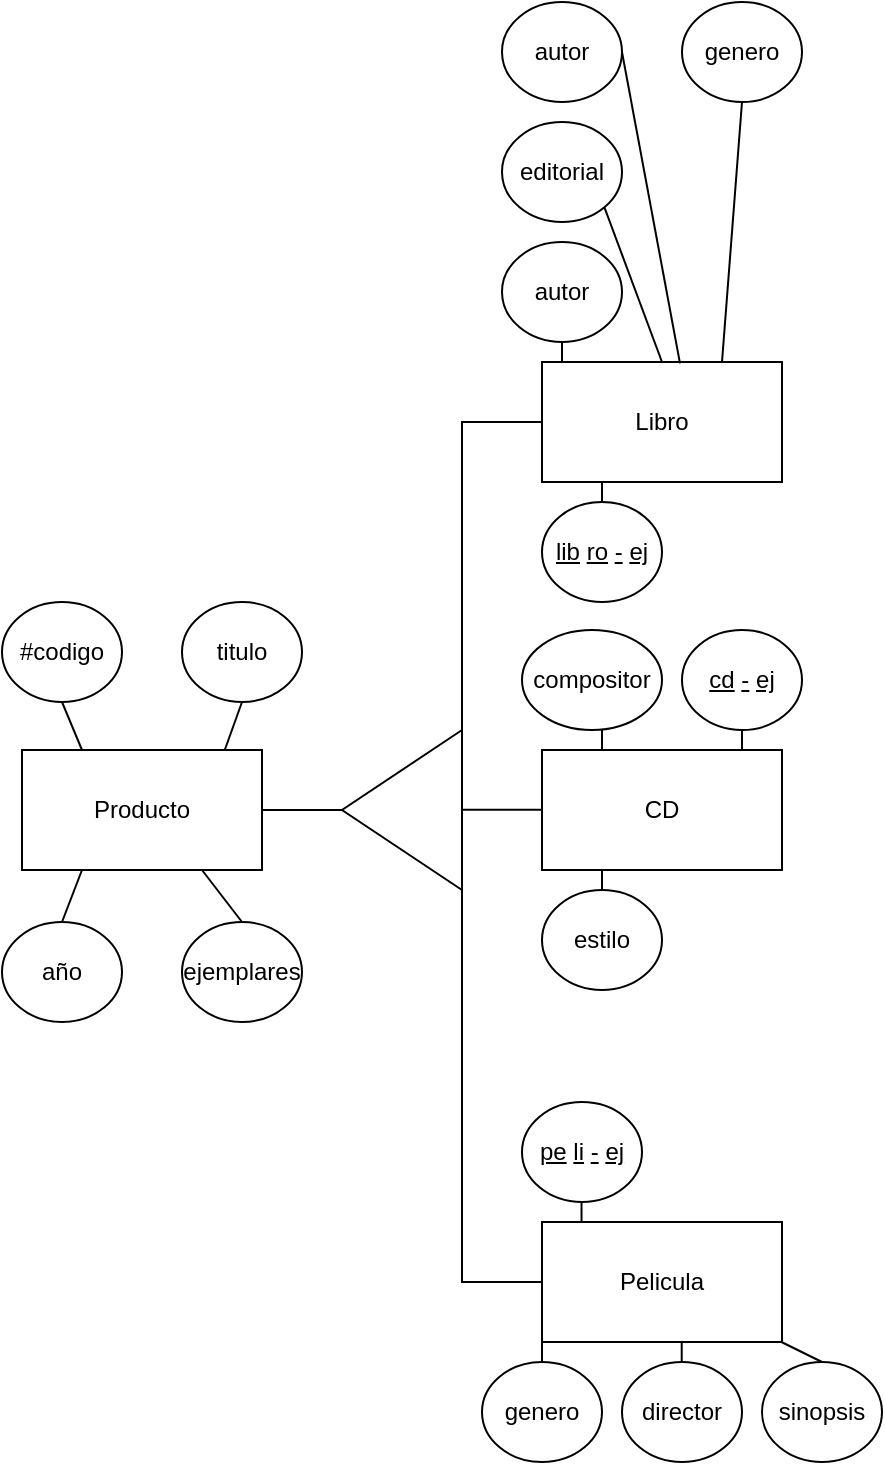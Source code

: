 <mxfile version="21.7.5" type="device">
  <diagram name="Página-1" id="ywVVEtQK6HPwL4mSwM6g">
    <mxGraphModel dx="525" dy="473" grid="1" gridSize="10" guides="1" tooltips="1" connect="1" arrows="1" fold="1" page="1" pageScale="1" pageWidth="1169" pageHeight="827" math="0" shadow="0">
      <root>
        <mxCell id="0" />
        <mxCell id="1" parent="0" />
        <mxCell id="ygGclzWGD8yxMTeT2dYh-1" value="Producto" style="rounded=0;whiteSpace=wrap;html=1;" vertex="1" parent="1">
          <mxGeometry x="50" y="384" width="120" height="60" as="geometry" />
        </mxCell>
        <mxCell id="ygGclzWGD8yxMTeT2dYh-2" value="CD" style="rounded=0;whiteSpace=wrap;html=1;" vertex="1" parent="1">
          <mxGeometry x="310" y="384" width="120" height="60" as="geometry" />
        </mxCell>
        <mxCell id="ygGclzWGD8yxMTeT2dYh-3" value="Libro" style="rounded=0;whiteSpace=wrap;html=1;" vertex="1" parent="1">
          <mxGeometry x="310" y="190" width="120" height="60" as="geometry" />
        </mxCell>
        <mxCell id="ygGclzWGD8yxMTeT2dYh-5" value="Pelicula" style="rounded=0;whiteSpace=wrap;html=1;" vertex="1" parent="1">
          <mxGeometry x="310" y="620" width="120" height="60" as="geometry" />
        </mxCell>
        <mxCell id="ygGclzWGD8yxMTeT2dYh-6" value="" style="triangle;whiteSpace=wrap;html=1;rotation=0;direction=west;" vertex="1" parent="1">
          <mxGeometry x="210" y="374" width="60" height="80" as="geometry" />
        </mxCell>
        <mxCell id="ygGclzWGD8yxMTeT2dYh-7" value="" style="endArrow=none;html=1;rounded=0;exitX=1;exitY=0.5;exitDx=0;exitDy=0;entryX=1;entryY=0.5;entryDx=0;entryDy=0;" edge="1" parent="1" source="ygGclzWGD8yxMTeT2dYh-1" target="ygGclzWGD8yxMTeT2dYh-6">
          <mxGeometry width="50" height="50" relative="1" as="geometry">
            <mxPoint x="420" y="450" as="sourcePoint" />
            <mxPoint x="470" y="400" as="targetPoint" />
          </mxGeometry>
        </mxCell>
        <mxCell id="ygGclzWGD8yxMTeT2dYh-8" value="" style="endArrow=none;html=1;rounded=0;entryX=0;entryY=0.5;entryDx=0;entryDy=0;exitX=0;exitY=0.696;exitDx=0;exitDy=0;exitPerimeter=0;" edge="1" parent="1" source="ygGclzWGD8yxMTeT2dYh-6" target="ygGclzWGD8yxMTeT2dYh-3">
          <mxGeometry width="50" height="50" relative="1" as="geometry">
            <mxPoint x="270" y="370" as="sourcePoint" />
            <mxPoint x="470" y="400" as="targetPoint" />
            <Array as="points">
              <mxPoint x="270" y="320" />
              <mxPoint x="270" y="220" />
            </Array>
          </mxGeometry>
        </mxCell>
        <mxCell id="ygGclzWGD8yxMTeT2dYh-9" value="" style="endArrow=none;html=1;rounded=0;exitX=1;exitY=0.5;exitDx=0;exitDy=0;entryX=1;entryY=0.5;entryDx=0;entryDy=0;" edge="1" parent="1">
          <mxGeometry width="50" height="50" relative="1" as="geometry">
            <mxPoint x="270" y="413.83" as="sourcePoint" />
            <mxPoint x="310" y="413.83" as="targetPoint" />
          </mxGeometry>
        </mxCell>
        <mxCell id="ygGclzWGD8yxMTeT2dYh-10" value="" style="endArrow=none;html=1;rounded=0;exitX=0;exitY=0.05;exitDx=0;exitDy=0;entryX=0;entryY=0.5;entryDx=0;entryDy=0;exitPerimeter=0;" edge="1" parent="1" source="ygGclzWGD8yxMTeT2dYh-6" target="ygGclzWGD8yxMTeT2dYh-5">
          <mxGeometry width="50" height="50" relative="1" as="geometry">
            <mxPoint x="270" y="507.83" as="sourcePoint" />
            <mxPoint x="310" y="507.83" as="targetPoint" />
            <Array as="points">
              <mxPoint x="270" y="508" />
              <mxPoint x="270" y="650" />
            </Array>
          </mxGeometry>
        </mxCell>
        <mxCell id="ygGclzWGD8yxMTeT2dYh-11" value="#codigo" style="ellipse;whiteSpace=wrap;html=1;" vertex="1" parent="1">
          <mxGeometry x="40" y="310" width="60" height="50" as="geometry" />
        </mxCell>
        <mxCell id="ygGclzWGD8yxMTeT2dYh-12" value="titulo" style="ellipse;whiteSpace=wrap;html=1;" vertex="1" parent="1">
          <mxGeometry x="130" y="310" width="60" height="50" as="geometry" />
        </mxCell>
        <mxCell id="ygGclzWGD8yxMTeT2dYh-14" value="año" style="ellipse;whiteSpace=wrap;html=1;" vertex="1" parent="1">
          <mxGeometry x="40" y="470" width="60" height="50" as="geometry" />
        </mxCell>
        <mxCell id="ygGclzWGD8yxMTeT2dYh-15" value="" style="endArrow=none;html=1;rounded=0;exitX=0.25;exitY=0;exitDx=0;exitDy=0;entryX=0.5;entryY=1;entryDx=0;entryDy=0;" edge="1" parent="1" source="ygGclzWGD8yxMTeT2dYh-1" target="ygGclzWGD8yxMTeT2dYh-11">
          <mxGeometry width="50" height="50" relative="1" as="geometry">
            <mxPoint x="170" y="390" as="sourcePoint" />
            <mxPoint x="220" y="340" as="targetPoint" />
          </mxGeometry>
        </mxCell>
        <mxCell id="ygGclzWGD8yxMTeT2dYh-16" value="" style="endArrow=none;html=1;rounded=0;exitX=0.846;exitY=-0.006;exitDx=0;exitDy=0;entryX=0.5;entryY=1;entryDx=0;entryDy=0;exitPerimeter=0;" edge="1" parent="1" source="ygGclzWGD8yxMTeT2dYh-1" target="ygGclzWGD8yxMTeT2dYh-12">
          <mxGeometry width="50" height="50" relative="1" as="geometry">
            <mxPoint x="130" y="384" as="sourcePoint" />
            <mxPoint x="120" y="360" as="targetPoint" />
          </mxGeometry>
        </mxCell>
        <mxCell id="ygGclzWGD8yxMTeT2dYh-17" value="" style="endArrow=none;html=1;rounded=0;exitX=0.5;exitY=0;exitDx=0;exitDy=0;entryX=0.25;entryY=1;entryDx=0;entryDy=0;" edge="1" parent="1" source="ygGclzWGD8yxMTeT2dYh-14" target="ygGclzWGD8yxMTeT2dYh-1">
          <mxGeometry width="50" height="50" relative="1" as="geometry">
            <mxPoint x="90" y="394" as="sourcePoint" />
            <mxPoint x="80" y="370" as="targetPoint" />
          </mxGeometry>
        </mxCell>
        <mxCell id="ygGclzWGD8yxMTeT2dYh-19" value="ejemplares" style="ellipse;whiteSpace=wrap;html=1;" vertex="1" parent="1">
          <mxGeometry x="130" y="470" width="60" height="50" as="geometry" />
        </mxCell>
        <mxCell id="ygGclzWGD8yxMTeT2dYh-20" value="" style="endArrow=none;html=1;rounded=0;exitX=0.5;exitY=0;exitDx=0;exitDy=0;entryX=0.75;entryY=1;entryDx=0;entryDy=0;" edge="1" parent="1" source="ygGclzWGD8yxMTeT2dYh-19" target="ygGclzWGD8yxMTeT2dYh-1">
          <mxGeometry width="50" height="50" relative="1" as="geometry">
            <mxPoint x="190.48" y="454.36" as="sourcePoint" />
            <mxPoint x="198.48" y="430.36" as="targetPoint" />
          </mxGeometry>
        </mxCell>
        <mxCell id="ygGclzWGD8yxMTeT2dYh-21" value="autor" style="ellipse;whiteSpace=wrap;html=1;" vertex="1" parent="1">
          <mxGeometry x="290" y="130" width="60" height="50" as="geometry" />
        </mxCell>
        <mxCell id="ygGclzWGD8yxMTeT2dYh-22" value="editorial" style="ellipse;whiteSpace=wrap;html=1;" vertex="1" parent="1">
          <mxGeometry x="290" y="70" width="60" height="50" as="geometry" />
        </mxCell>
        <mxCell id="ygGclzWGD8yxMTeT2dYh-23" value="autor" style="ellipse;whiteSpace=wrap;html=1;" vertex="1" parent="1">
          <mxGeometry x="290" y="10" width="60" height="50" as="geometry" />
        </mxCell>
        <mxCell id="ygGclzWGD8yxMTeT2dYh-24" value="genero" style="ellipse;whiteSpace=wrap;html=1;" vertex="1" parent="1">
          <mxGeometry x="380" y="10" width="60" height="50" as="geometry" />
        </mxCell>
        <mxCell id="ygGclzWGD8yxMTeT2dYh-25" value="compositor" style="ellipse;whiteSpace=wrap;html=1;" vertex="1" parent="1">
          <mxGeometry x="300" y="324" width="70" height="50" as="geometry" />
        </mxCell>
        <mxCell id="ygGclzWGD8yxMTeT2dYh-26" value="estilo" style="ellipse;whiteSpace=wrap;html=1;" vertex="1" parent="1">
          <mxGeometry x="310" y="454" width="60" height="50" as="geometry" />
        </mxCell>
        <mxCell id="ygGclzWGD8yxMTeT2dYh-27" value="genero" style="ellipse;whiteSpace=wrap;html=1;" vertex="1" parent="1">
          <mxGeometry x="280" y="690" width="60" height="50" as="geometry" />
        </mxCell>
        <mxCell id="ygGclzWGD8yxMTeT2dYh-28" value="director" style="ellipse;whiteSpace=wrap;html=1;" vertex="1" parent="1">
          <mxGeometry x="350" y="690" width="60" height="50" as="geometry" />
        </mxCell>
        <mxCell id="ygGclzWGD8yxMTeT2dYh-29" value="sinopsis" style="ellipse;whiteSpace=wrap;html=1;" vertex="1" parent="1">
          <mxGeometry x="420" y="690" width="60" height="50" as="geometry" />
        </mxCell>
        <mxCell id="ygGclzWGD8yxMTeT2dYh-30" value="" style="endArrow=none;html=1;rounded=0;entryX=0.5;entryY=1;entryDx=0;entryDy=0;" edge="1" parent="1" target="ygGclzWGD8yxMTeT2dYh-21">
          <mxGeometry width="50" height="50" relative="1" as="geometry">
            <mxPoint x="320" y="190" as="sourcePoint" />
            <mxPoint x="350" y="160" as="targetPoint" />
          </mxGeometry>
        </mxCell>
        <mxCell id="ygGclzWGD8yxMTeT2dYh-31" value="" style="endArrow=none;html=1;rounded=0;exitX=0.5;exitY=0;exitDx=0;exitDy=0;entryX=1;entryY=1;entryDx=0;entryDy=0;" edge="1" parent="1" source="ygGclzWGD8yxMTeT2dYh-3" target="ygGclzWGD8yxMTeT2dYh-22">
          <mxGeometry width="50" height="50" relative="1" as="geometry">
            <mxPoint x="330" y="200" as="sourcePoint" />
            <mxPoint x="380" y="150" as="targetPoint" />
          </mxGeometry>
        </mxCell>
        <mxCell id="ygGclzWGD8yxMTeT2dYh-32" value="" style="endArrow=none;html=1;rounded=0;entryX=1;entryY=0.5;entryDx=0;entryDy=0;exitX=0.575;exitY=0.011;exitDx=0;exitDy=0;exitPerimeter=0;" edge="1" parent="1" source="ygGclzWGD8yxMTeT2dYh-3" target="ygGclzWGD8yxMTeT2dYh-23">
          <mxGeometry width="50" height="50" relative="1" as="geometry">
            <mxPoint x="380" y="200" as="sourcePoint" />
            <mxPoint x="351" y="123" as="targetPoint" />
          </mxGeometry>
        </mxCell>
        <mxCell id="ygGclzWGD8yxMTeT2dYh-33" value="" style="endArrow=none;html=1;rounded=0;exitX=0.75;exitY=0;exitDx=0;exitDy=0;entryX=0.5;entryY=1;entryDx=0;entryDy=0;" edge="1" parent="1" source="ygGclzWGD8yxMTeT2dYh-3" target="ygGclzWGD8yxMTeT2dYh-24">
          <mxGeometry width="50" height="50" relative="1" as="geometry">
            <mxPoint x="310" y="140" as="sourcePoint" />
            <mxPoint x="360" y="90" as="targetPoint" />
          </mxGeometry>
        </mxCell>
        <mxCell id="ygGclzWGD8yxMTeT2dYh-34" value="" style="endArrow=none;html=1;rounded=0;entryX=0.25;entryY=1;entryDx=0;entryDy=0;exitX=0.5;exitY=0;exitDx=0;exitDy=0;" edge="1" parent="1" source="ygGclzWGD8yxMTeT2dYh-26" target="ygGclzWGD8yxMTeT2dYh-2">
          <mxGeometry width="50" height="50" relative="1" as="geometry">
            <mxPoint x="380" y="500" as="sourcePoint" />
            <mxPoint x="430" y="450" as="targetPoint" />
          </mxGeometry>
        </mxCell>
        <mxCell id="ygGclzWGD8yxMTeT2dYh-35" value="" style="endArrow=none;html=1;rounded=0;entryX=0.25;entryY=1;entryDx=0;entryDy=0;exitX=0.5;exitY=0;exitDx=0;exitDy=0;" edge="1" parent="1">
          <mxGeometry width="50" height="50" relative="1" as="geometry">
            <mxPoint x="340" y="384" as="sourcePoint" />
            <mxPoint x="340" y="374" as="targetPoint" />
          </mxGeometry>
        </mxCell>
        <mxCell id="ygGclzWGD8yxMTeT2dYh-36" value="" style="endArrow=none;html=1;rounded=0;entryX=0.5;entryY=0;entryDx=0;entryDy=0;exitX=0;exitY=1;exitDx=0;exitDy=0;" edge="1" parent="1" source="ygGclzWGD8yxMTeT2dYh-5" target="ygGclzWGD8yxMTeT2dYh-27">
          <mxGeometry width="50" height="50" relative="1" as="geometry">
            <mxPoint x="380" y="560" as="sourcePoint" />
            <mxPoint x="430" y="510" as="targetPoint" />
          </mxGeometry>
        </mxCell>
        <mxCell id="ygGclzWGD8yxMTeT2dYh-37" value="" style="endArrow=none;html=1;rounded=0;entryX=0.5;entryY=0;entryDx=0;entryDy=0;exitX=0;exitY=1;exitDx=0;exitDy=0;" edge="1" parent="1">
          <mxGeometry width="50" height="50" relative="1" as="geometry">
            <mxPoint x="379.86" y="680" as="sourcePoint" />
            <mxPoint x="379.86" y="690" as="targetPoint" />
          </mxGeometry>
        </mxCell>
        <mxCell id="ygGclzWGD8yxMTeT2dYh-38" value="" style="endArrow=none;html=1;rounded=0;entryX=0.5;entryY=0;entryDx=0;entryDy=0;exitX=0;exitY=1;exitDx=0;exitDy=0;" edge="1" parent="1" target="ygGclzWGD8yxMTeT2dYh-29">
          <mxGeometry width="50" height="50" relative="1" as="geometry">
            <mxPoint x="429.72" y="680" as="sourcePoint" />
            <mxPoint x="429.72" y="690" as="targetPoint" />
          </mxGeometry>
        </mxCell>
        <mxCell id="ygGclzWGD8yxMTeT2dYh-39" value="&lt;u&gt;cd&lt;/u&gt; &lt;u&gt;-&lt;/u&gt; &lt;u&gt;ej&lt;/u&gt;" style="ellipse;whiteSpace=wrap;html=1;" vertex="1" parent="1">
          <mxGeometry x="380" y="324" width="60" height="50" as="geometry" />
        </mxCell>
        <mxCell id="ygGclzWGD8yxMTeT2dYh-40" value="&lt;u&gt;lib&lt;/u&gt; &lt;u&gt;ro&lt;/u&gt; &lt;u&gt;-&lt;/u&gt; &lt;u&gt;ej&lt;/u&gt;" style="ellipse;whiteSpace=wrap;html=1;" vertex="1" parent="1">
          <mxGeometry x="310" y="260" width="60" height="50" as="geometry" />
        </mxCell>
        <mxCell id="ygGclzWGD8yxMTeT2dYh-41" value="" style="endArrow=none;html=1;rounded=0;entryX=0.25;entryY=1;entryDx=0;entryDy=0;exitX=0.5;exitY=0;exitDx=0;exitDy=0;" edge="1" parent="1">
          <mxGeometry width="50" height="50" relative="1" as="geometry">
            <mxPoint x="410" y="384" as="sourcePoint" />
            <mxPoint x="410" y="374" as="targetPoint" />
          </mxGeometry>
        </mxCell>
        <mxCell id="ygGclzWGD8yxMTeT2dYh-42" value="" style="endArrow=none;html=1;rounded=0;entryX=0.25;entryY=1;entryDx=0;entryDy=0;exitX=0.5;exitY=0;exitDx=0;exitDy=0;" edge="1" parent="1">
          <mxGeometry width="50" height="50" relative="1" as="geometry">
            <mxPoint x="340" y="260" as="sourcePoint" />
            <mxPoint x="340" y="250" as="targetPoint" />
          </mxGeometry>
        </mxCell>
        <mxCell id="ygGclzWGD8yxMTeT2dYh-43" value="&lt;u&gt;pe&lt;/u&gt; &lt;u&gt;li&lt;/u&gt;&amp;nbsp;&lt;u&gt;-&lt;/u&gt; &lt;u&gt;ej&lt;/u&gt;" style="ellipse;whiteSpace=wrap;html=1;" vertex="1" parent="1">
          <mxGeometry x="300" y="560" width="60" height="50" as="geometry" />
        </mxCell>
        <mxCell id="ygGclzWGD8yxMTeT2dYh-44" value="" style="endArrow=none;html=1;rounded=0;entryX=0.5;entryY=0;entryDx=0;entryDy=0;exitX=0;exitY=1;exitDx=0;exitDy=0;" edge="1" parent="1">
          <mxGeometry width="50" height="50" relative="1" as="geometry">
            <mxPoint x="329.76" y="610" as="sourcePoint" />
            <mxPoint x="329.76" y="620" as="targetPoint" />
          </mxGeometry>
        </mxCell>
      </root>
    </mxGraphModel>
  </diagram>
</mxfile>
